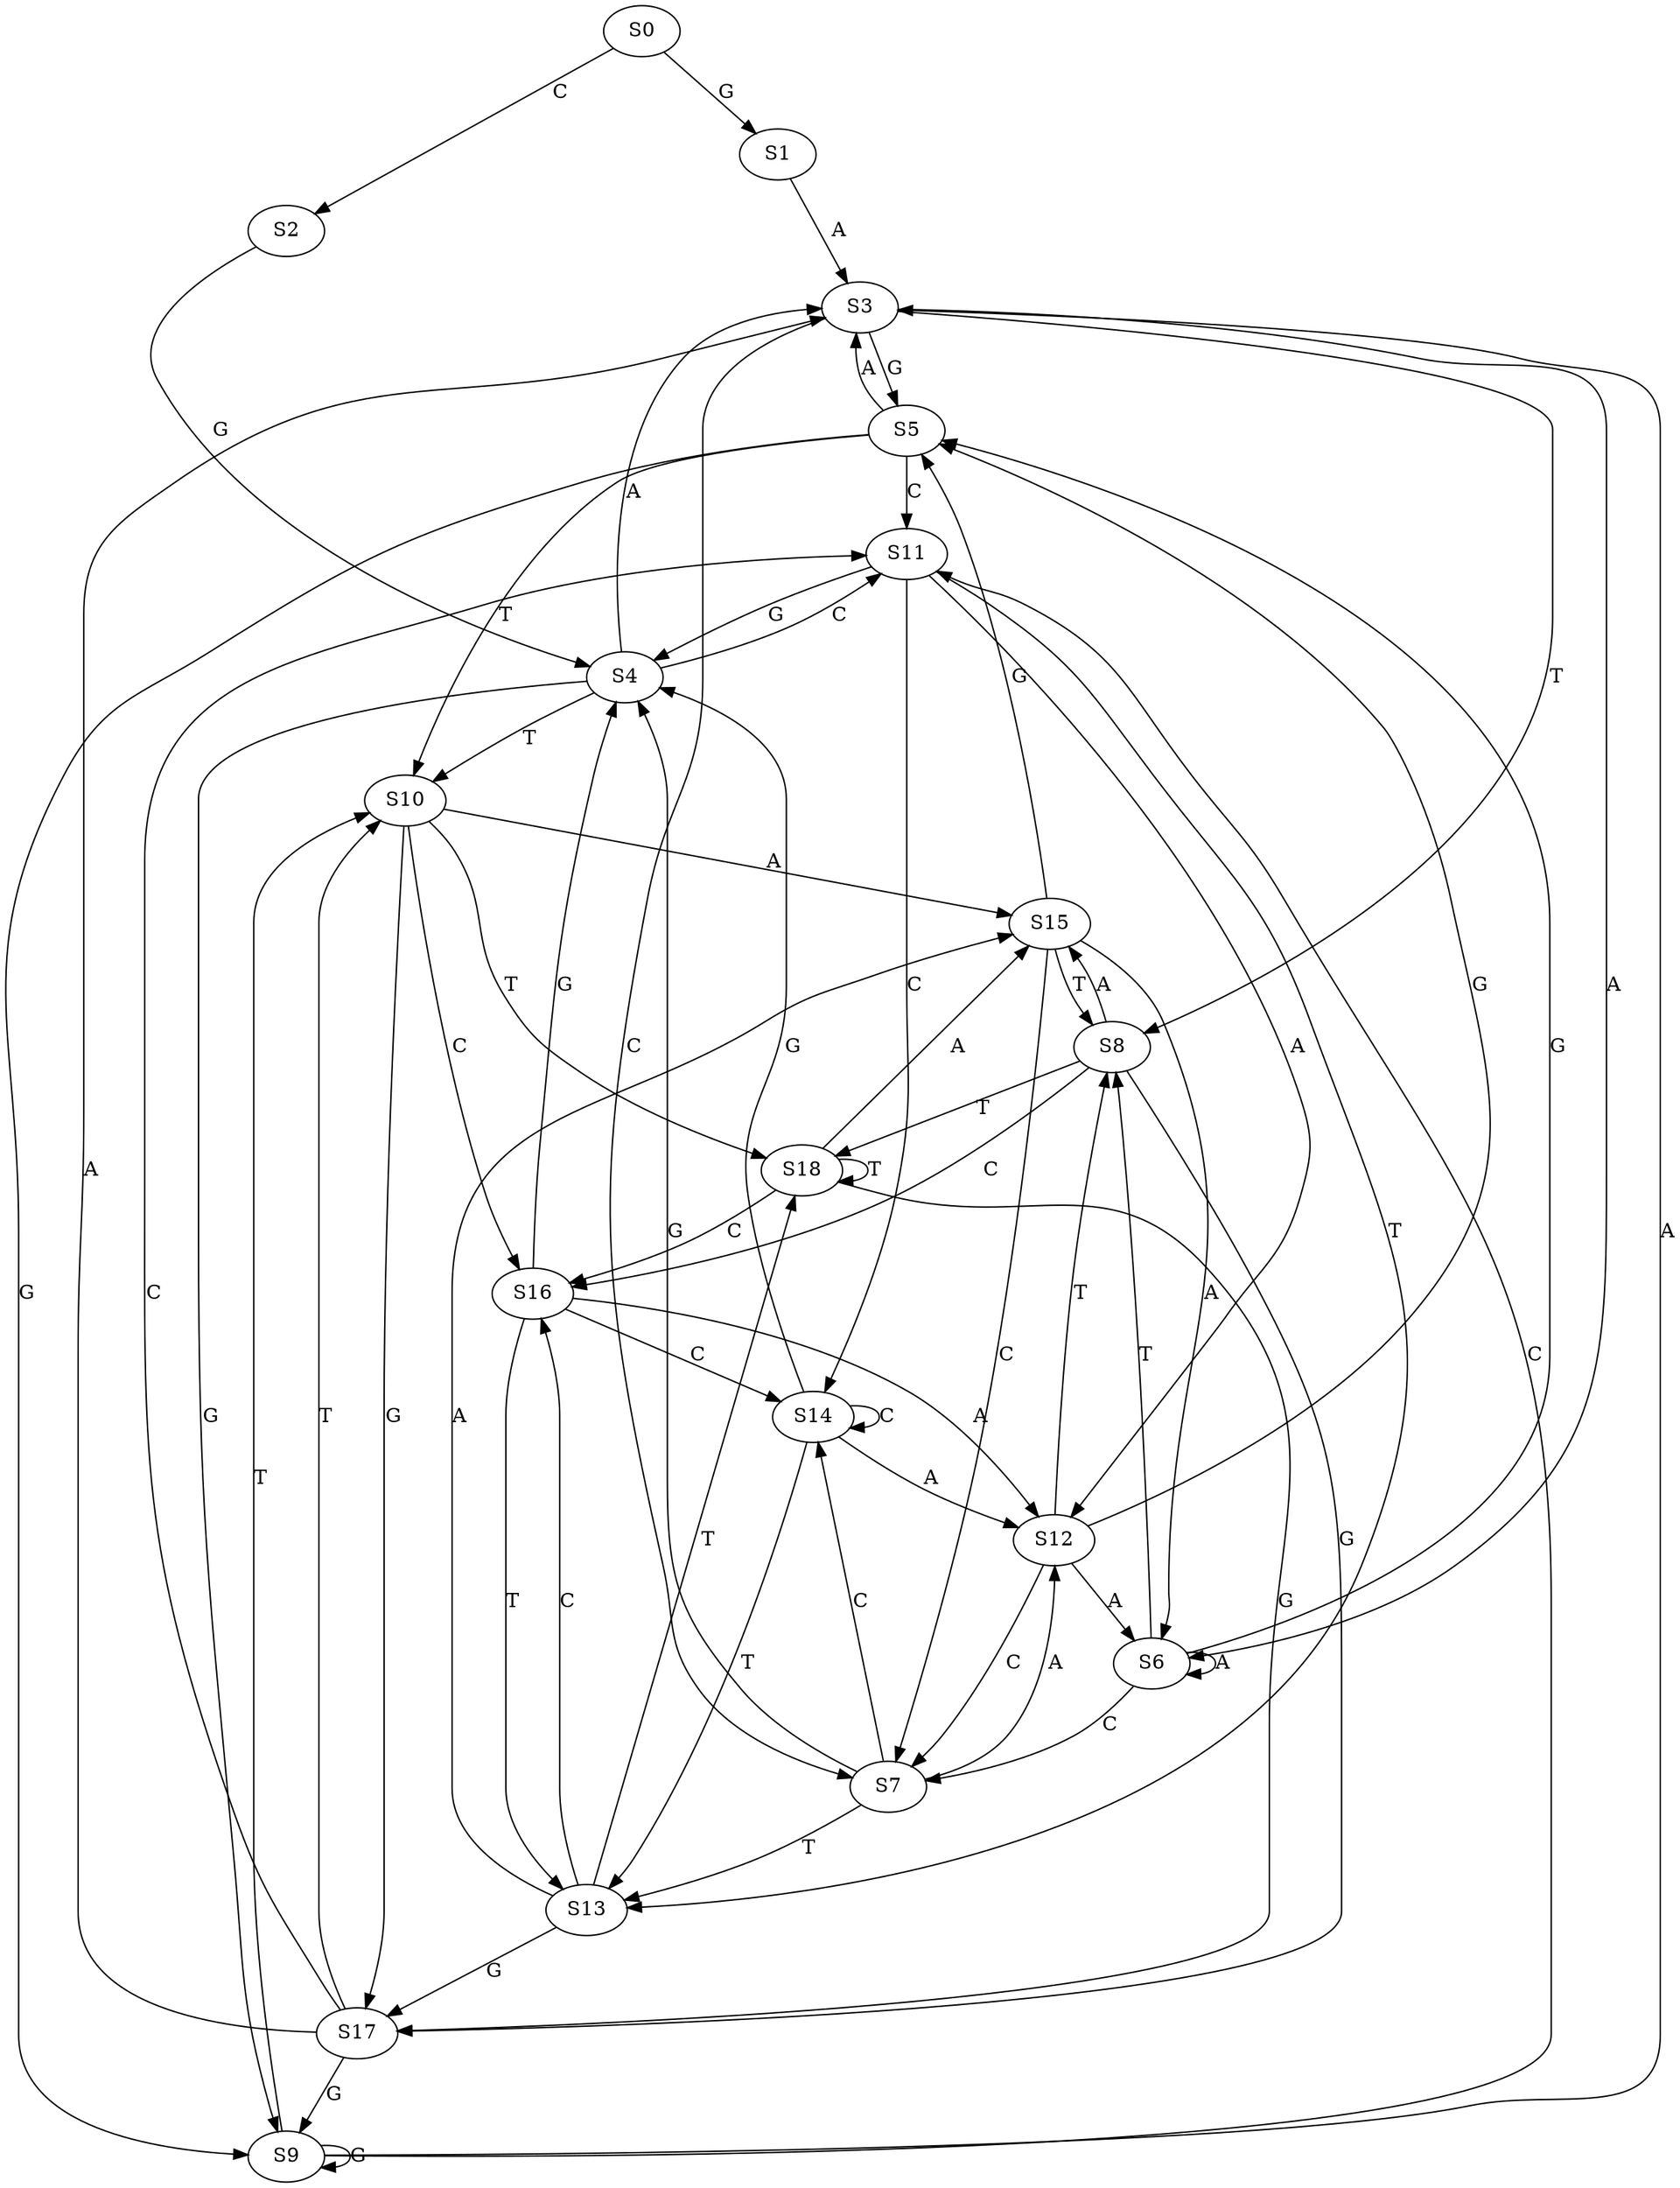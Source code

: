 strict digraph  {
	S0 -> S1 [ label = G ];
	S0 -> S2 [ label = C ];
	S1 -> S3 [ label = A ];
	S2 -> S4 [ label = G ];
	S3 -> S5 [ label = G ];
	S3 -> S6 [ label = A ];
	S3 -> S7 [ label = C ];
	S3 -> S8 [ label = T ];
	S4 -> S9 [ label = G ];
	S4 -> S10 [ label = T ];
	S4 -> S3 [ label = A ];
	S4 -> S11 [ label = C ];
	S5 -> S10 [ label = T ];
	S5 -> S9 [ label = G ];
	S5 -> S3 [ label = A ];
	S5 -> S11 [ label = C ];
	S6 -> S8 [ label = T ];
	S6 -> S7 [ label = C ];
	S6 -> S5 [ label = G ];
	S6 -> S6 [ label = A ];
	S7 -> S12 [ label = A ];
	S7 -> S13 [ label = T ];
	S7 -> S14 [ label = C ];
	S7 -> S4 [ label = G ];
	S8 -> S15 [ label = A ];
	S8 -> S16 [ label = C ];
	S8 -> S17 [ label = G ];
	S8 -> S18 [ label = T ];
	S9 -> S3 [ label = A ];
	S9 -> S10 [ label = T ];
	S9 -> S9 [ label = G ];
	S9 -> S11 [ label = C ];
	S10 -> S15 [ label = A ];
	S10 -> S16 [ label = C ];
	S10 -> S17 [ label = G ];
	S10 -> S18 [ label = T ];
	S11 -> S14 [ label = C ];
	S11 -> S13 [ label = T ];
	S11 -> S4 [ label = G ];
	S11 -> S12 [ label = A ];
	S12 -> S5 [ label = G ];
	S12 -> S8 [ label = T ];
	S12 -> S7 [ label = C ];
	S12 -> S6 [ label = A ];
	S13 -> S17 [ label = G ];
	S13 -> S16 [ label = C ];
	S13 -> S15 [ label = A ];
	S13 -> S18 [ label = T ];
	S14 -> S4 [ label = G ];
	S14 -> S14 [ label = C ];
	S14 -> S12 [ label = A ];
	S14 -> S13 [ label = T ];
	S15 -> S5 [ label = G ];
	S15 -> S8 [ label = T ];
	S15 -> S6 [ label = A ];
	S15 -> S7 [ label = C ];
	S16 -> S13 [ label = T ];
	S16 -> S4 [ label = G ];
	S16 -> S14 [ label = C ];
	S16 -> S12 [ label = A ];
	S17 -> S3 [ label = A ];
	S17 -> S10 [ label = T ];
	S17 -> S11 [ label = C ];
	S17 -> S9 [ label = G ];
	S18 -> S16 [ label = C ];
	S18 -> S15 [ label = A ];
	S18 -> S17 [ label = G ];
	S18 -> S18 [ label = T ];
}
